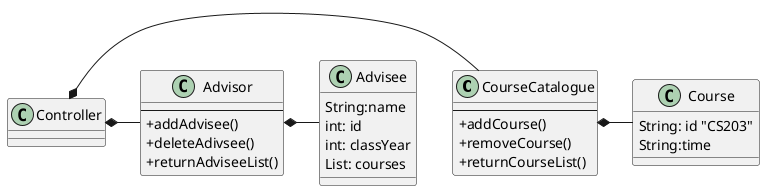 @startuml
skinparam classAttributeIconSize 0

class CourseCatalogue{
--
+addCourse()
+removeCourse()
+returnCourseList()
}

class Course{
String: id "CS203"
String:time
}

class Advisor{
--
+addAdvisee()
+deleteAdivsee()
+returnAdviseeList()
}

class Advisee{
String:name
int: id
int: classYear
List: courses
}

CourseCatalogue *- Course
Advisor *- Advisee
Controller *- CourseCatalogue
Controller *- Advisor

@enduml

case 1: new
